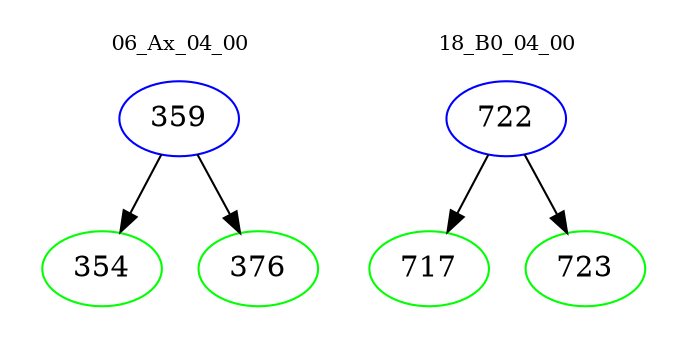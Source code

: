 digraph{
subgraph cluster_0 {
color = white
label = "06_Ax_04_00";
fontsize=10;
T0_359 [label="359", color="blue"]
T0_359 -> T0_354 [color="black"]
T0_354 [label="354", color="green"]
T0_359 -> T0_376 [color="black"]
T0_376 [label="376", color="green"]
}
subgraph cluster_1 {
color = white
label = "18_B0_04_00";
fontsize=10;
T1_722 [label="722", color="blue"]
T1_722 -> T1_717 [color="black"]
T1_717 [label="717", color="green"]
T1_722 -> T1_723 [color="black"]
T1_723 [label="723", color="green"]
}
}
